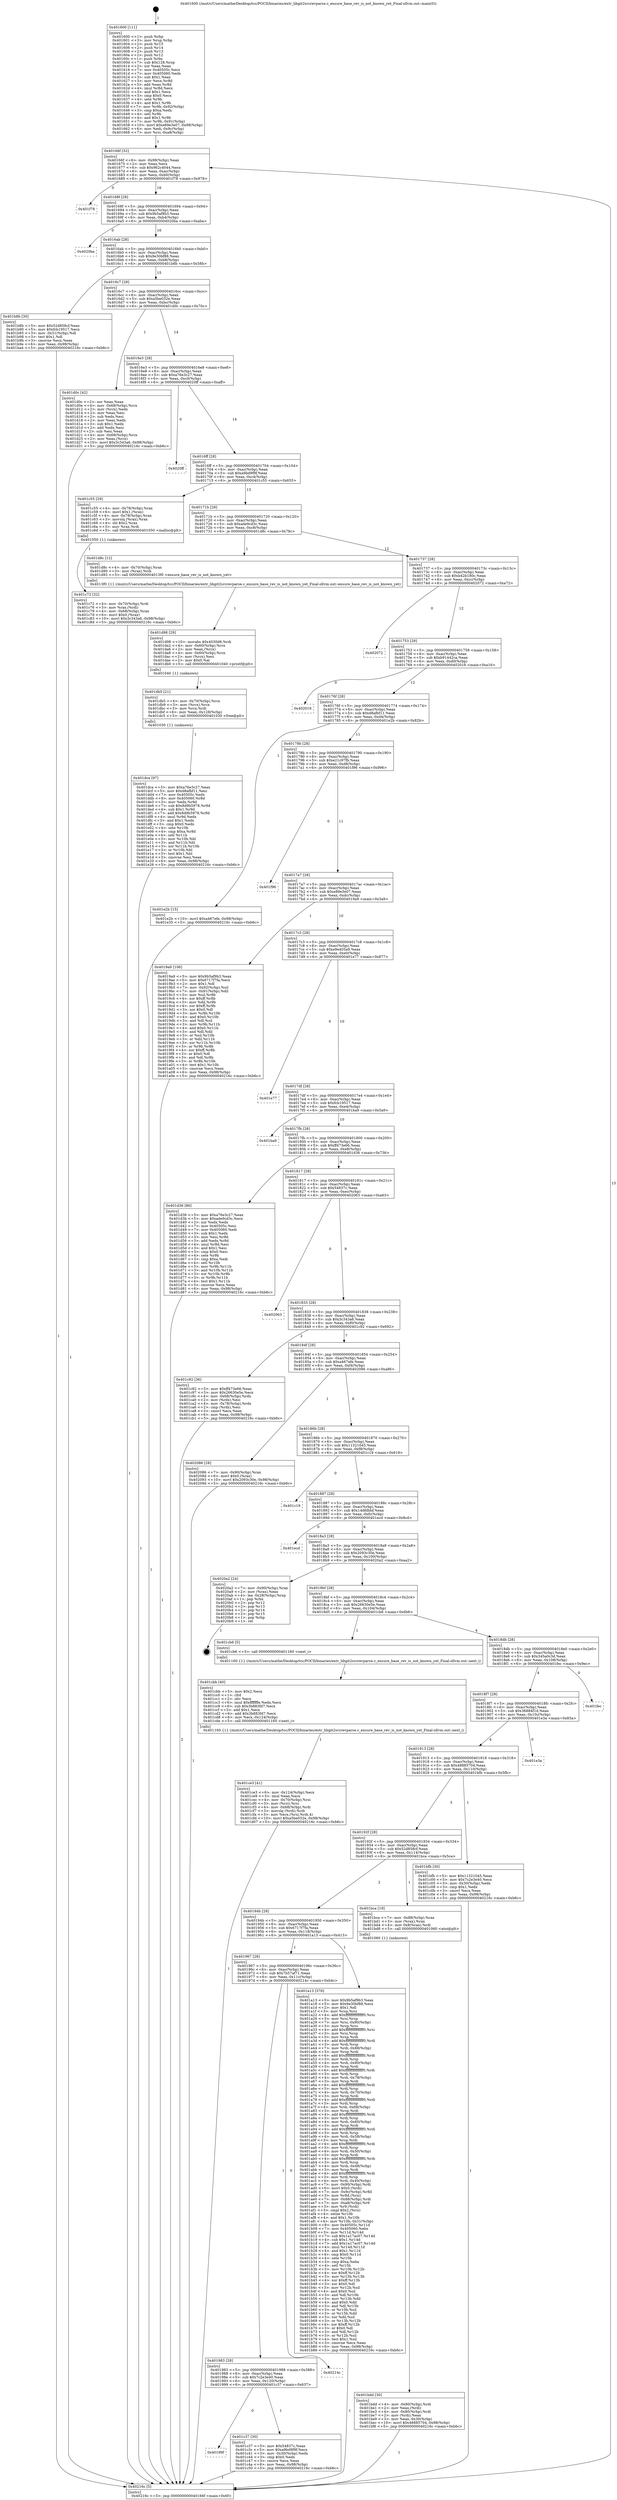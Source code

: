 digraph "0x401600" {
  label = "0x401600 (/mnt/c/Users/mathe/Desktop/tcc/POCII/binaries/extr_libgit2srcrevparse.c_ensure_base_rev_is_not_known_yet_Final-ollvm.out::main(0))"
  labelloc = "t"
  node[shape=record]

  Entry [label="",width=0.3,height=0.3,shape=circle,fillcolor=black,style=filled]
  "0x40166f" [label="{
     0x40166f [32]\l
     | [instrs]\l
     &nbsp;&nbsp;0x40166f \<+6\>: mov -0x98(%rbp),%eax\l
     &nbsp;&nbsp;0x401675 \<+2\>: mov %eax,%ecx\l
     &nbsp;&nbsp;0x401677 \<+6\>: sub $0x962c4044,%ecx\l
     &nbsp;&nbsp;0x40167d \<+6\>: mov %eax,-0xac(%rbp)\l
     &nbsp;&nbsp;0x401683 \<+6\>: mov %ecx,-0xb0(%rbp)\l
     &nbsp;&nbsp;0x401689 \<+6\>: je 0000000000401f78 \<main+0x978\>\l
  }"]
  "0x401f78" [label="{
     0x401f78\l
  }", style=dashed]
  "0x40168f" [label="{
     0x40168f [28]\l
     | [instrs]\l
     &nbsp;&nbsp;0x40168f \<+5\>: jmp 0000000000401694 \<main+0x94\>\l
     &nbsp;&nbsp;0x401694 \<+6\>: mov -0xac(%rbp),%eax\l
     &nbsp;&nbsp;0x40169a \<+5\>: sub $0x9b5af9b3,%eax\l
     &nbsp;&nbsp;0x40169f \<+6\>: mov %eax,-0xb4(%rbp)\l
     &nbsp;&nbsp;0x4016a5 \<+6\>: je 00000000004020ba \<main+0xaba\>\l
  }"]
  Exit [label="",width=0.3,height=0.3,shape=circle,fillcolor=black,style=filled,peripheries=2]
  "0x4020ba" [label="{
     0x4020ba\l
  }", style=dashed]
  "0x4016ab" [label="{
     0x4016ab [28]\l
     | [instrs]\l
     &nbsp;&nbsp;0x4016ab \<+5\>: jmp 00000000004016b0 \<main+0xb0\>\l
     &nbsp;&nbsp;0x4016b0 \<+6\>: mov -0xac(%rbp),%eax\l
     &nbsp;&nbsp;0x4016b6 \<+5\>: sub $0x9e30bf88,%eax\l
     &nbsp;&nbsp;0x4016bb \<+6\>: mov %eax,-0xb8(%rbp)\l
     &nbsp;&nbsp;0x4016c1 \<+6\>: je 0000000000401b8b \<main+0x58b\>\l
  }"]
  "0x401dca" [label="{
     0x401dca [97]\l
     | [instrs]\l
     &nbsp;&nbsp;0x401dca \<+5\>: mov $0xa76e3c27,%eax\l
     &nbsp;&nbsp;0x401dcf \<+5\>: mov $0xd8afbf11,%esi\l
     &nbsp;&nbsp;0x401dd4 \<+7\>: mov 0x40505c,%edx\l
     &nbsp;&nbsp;0x401ddb \<+8\>: mov 0x405060,%r8d\l
     &nbsp;&nbsp;0x401de3 \<+3\>: mov %edx,%r9d\l
     &nbsp;&nbsp;0x401de6 \<+7\>: sub $0x8d9b5978,%r9d\l
     &nbsp;&nbsp;0x401ded \<+4\>: sub $0x1,%r9d\l
     &nbsp;&nbsp;0x401df1 \<+7\>: add $0x8d9b5978,%r9d\l
     &nbsp;&nbsp;0x401df8 \<+4\>: imul %r9d,%edx\l
     &nbsp;&nbsp;0x401dfc \<+3\>: and $0x1,%edx\l
     &nbsp;&nbsp;0x401dff \<+3\>: cmp $0x0,%edx\l
     &nbsp;&nbsp;0x401e02 \<+4\>: sete %r10b\l
     &nbsp;&nbsp;0x401e06 \<+4\>: cmp $0xa,%r8d\l
     &nbsp;&nbsp;0x401e0a \<+4\>: setl %r11b\l
     &nbsp;&nbsp;0x401e0e \<+3\>: mov %r10b,%bl\l
     &nbsp;&nbsp;0x401e11 \<+3\>: and %r11b,%bl\l
     &nbsp;&nbsp;0x401e14 \<+3\>: xor %r11b,%r10b\l
     &nbsp;&nbsp;0x401e17 \<+3\>: or %r10b,%bl\l
     &nbsp;&nbsp;0x401e1a \<+3\>: test $0x1,%bl\l
     &nbsp;&nbsp;0x401e1d \<+3\>: cmovne %esi,%eax\l
     &nbsp;&nbsp;0x401e20 \<+6\>: mov %eax,-0x98(%rbp)\l
     &nbsp;&nbsp;0x401e26 \<+5\>: jmp 000000000040216c \<main+0xb6c\>\l
  }"]
  "0x401b8b" [label="{
     0x401b8b [30]\l
     | [instrs]\l
     &nbsp;&nbsp;0x401b8b \<+5\>: mov $0x52d858cf,%eax\l
     &nbsp;&nbsp;0x401b90 \<+5\>: mov $0xfcb19517,%ecx\l
     &nbsp;&nbsp;0x401b95 \<+3\>: mov -0x31(%rbp),%dl\l
     &nbsp;&nbsp;0x401b98 \<+3\>: test $0x1,%dl\l
     &nbsp;&nbsp;0x401b9b \<+3\>: cmovne %ecx,%eax\l
     &nbsp;&nbsp;0x401b9e \<+6\>: mov %eax,-0x98(%rbp)\l
     &nbsp;&nbsp;0x401ba4 \<+5\>: jmp 000000000040216c \<main+0xb6c\>\l
  }"]
  "0x4016c7" [label="{
     0x4016c7 [28]\l
     | [instrs]\l
     &nbsp;&nbsp;0x4016c7 \<+5\>: jmp 00000000004016cc \<main+0xcc\>\l
     &nbsp;&nbsp;0x4016cc \<+6\>: mov -0xac(%rbp),%eax\l
     &nbsp;&nbsp;0x4016d2 \<+5\>: sub $0xa5be032e,%eax\l
     &nbsp;&nbsp;0x4016d7 \<+6\>: mov %eax,-0xbc(%rbp)\l
     &nbsp;&nbsp;0x4016dd \<+6\>: je 0000000000401d0c \<main+0x70c\>\l
  }"]
  "0x401db5" [label="{
     0x401db5 [21]\l
     | [instrs]\l
     &nbsp;&nbsp;0x401db5 \<+4\>: mov -0x70(%rbp),%rcx\l
     &nbsp;&nbsp;0x401db9 \<+3\>: mov (%rcx),%rcx\l
     &nbsp;&nbsp;0x401dbc \<+3\>: mov %rcx,%rdi\l
     &nbsp;&nbsp;0x401dbf \<+6\>: mov %eax,-0x128(%rbp)\l
     &nbsp;&nbsp;0x401dc5 \<+5\>: call 0000000000401030 \<free@plt\>\l
     | [calls]\l
     &nbsp;&nbsp;0x401030 \{1\} (unknown)\l
  }"]
  "0x401d0c" [label="{
     0x401d0c [42]\l
     | [instrs]\l
     &nbsp;&nbsp;0x401d0c \<+2\>: xor %eax,%eax\l
     &nbsp;&nbsp;0x401d0e \<+4\>: mov -0x68(%rbp),%rcx\l
     &nbsp;&nbsp;0x401d12 \<+2\>: mov (%rcx),%edx\l
     &nbsp;&nbsp;0x401d14 \<+2\>: mov %eax,%esi\l
     &nbsp;&nbsp;0x401d16 \<+2\>: sub %edx,%esi\l
     &nbsp;&nbsp;0x401d18 \<+2\>: mov %eax,%edx\l
     &nbsp;&nbsp;0x401d1a \<+3\>: sub $0x1,%edx\l
     &nbsp;&nbsp;0x401d1d \<+2\>: add %edx,%esi\l
     &nbsp;&nbsp;0x401d1f \<+2\>: sub %esi,%eax\l
     &nbsp;&nbsp;0x401d21 \<+4\>: mov -0x68(%rbp),%rcx\l
     &nbsp;&nbsp;0x401d25 \<+2\>: mov %eax,(%rcx)\l
     &nbsp;&nbsp;0x401d27 \<+10\>: movl $0x3c343a6,-0x98(%rbp)\l
     &nbsp;&nbsp;0x401d31 \<+5\>: jmp 000000000040216c \<main+0xb6c\>\l
  }"]
  "0x4016e3" [label="{
     0x4016e3 [28]\l
     | [instrs]\l
     &nbsp;&nbsp;0x4016e3 \<+5\>: jmp 00000000004016e8 \<main+0xe8\>\l
     &nbsp;&nbsp;0x4016e8 \<+6\>: mov -0xac(%rbp),%eax\l
     &nbsp;&nbsp;0x4016ee \<+5\>: sub $0xa76e3c27,%eax\l
     &nbsp;&nbsp;0x4016f3 \<+6\>: mov %eax,-0xc0(%rbp)\l
     &nbsp;&nbsp;0x4016f9 \<+6\>: je 00000000004020ff \<main+0xaff\>\l
  }"]
  "0x401d98" [label="{
     0x401d98 [29]\l
     | [instrs]\l
     &nbsp;&nbsp;0x401d98 \<+10\>: movabs $0x4030d6,%rdi\l
     &nbsp;&nbsp;0x401da2 \<+4\>: mov -0x60(%rbp),%rcx\l
     &nbsp;&nbsp;0x401da6 \<+2\>: mov %eax,(%rcx)\l
     &nbsp;&nbsp;0x401da8 \<+4\>: mov -0x60(%rbp),%rcx\l
     &nbsp;&nbsp;0x401dac \<+2\>: mov (%rcx),%esi\l
     &nbsp;&nbsp;0x401dae \<+2\>: mov $0x0,%al\l
     &nbsp;&nbsp;0x401db0 \<+5\>: call 0000000000401040 \<printf@plt\>\l
     | [calls]\l
     &nbsp;&nbsp;0x401040 \{1\} (unknown)\l
  }"]
  "0x4020ff" [label="{
     0x4020ff\l
  }", style=dashed]
  "0x4016ff" [label="{
     0x4016ff [28]\l
     | [instrs]\l
     &nbsp;&nbsp;0x4016ff \<+5\>: jmp 0000000000401704 \<main+0x104\>\l
     &nbsp;&nbsp;0x401704 \<+6\>: mov -0xac(%rbp),%eax\l
     &nbsp;&nbsp;0x40170a \<+5\>: sub $0xa9bd9f9f,%eax\l
     &nbsp;&nbsp;0x40170f \<+6\>: mov %eax,-0xc4(%rbp)\l
     &nbsp;&nbsp;0x401715 \<+6\>: je 0000000000401c55 \<main+0x655\>\l
  }"]
  "0x401ce3" [label="{
     0x401ce3 [41]\l
     | [instrs]\l
     &nbsp;&nbsp;0x401ce3 \<+6\>: mov -0x124(%rbp),%ecx\l
     &nbsp;&nbsp;0x401ce9 \<+3\>: imul %eax,%ecx\l
     &nbsp;&nbsp;0x401cec \<+4\>: mov -0x70(%rbp),%rsi\l
     &nbsp;&nbsp;0x401cf0 \<+3\>: mov (%rsi),%rsi\l
     &nbsp;&nbsp;0x401cf3 \<+4\>: mov -0x68(%rbp),%rdi\l
     &nbsp;&nbsp;0x401cf7 \<+3\>: movslq (%rdi),%rdi\l
     &nbsp;&nbsp;0x401cfa \<+3\>: mov %ecx,(%rsi,%rdi,4)\l
     &nbsp;&nbsp;0x401cfd \<+10\>: movl $0xa5be032e,-0x98(%rbp)\l
     &nbsp;&nbsp;0x401d07 \<+5\>: jmp 000000000040216c \<main+0xb6c\>\l
  }"]
  "0x401c55" [label="{
     0x401c55 [29]\l
     | [instrs]\l
     &nbsp;&nbsp;0x401c55 \<+4\>: mov -0x78(%rbp),%rax\l
     &nbsp;&nbsp;0x401c59 \<+6\>: movl $0x1,(%rax)\l
     &nbsp;&nbsp;0x401c5f \<+4\>: mov -0x78(%rbp),%rax\l
     &nbsp;&nbsp;0x401c63 \<+3\>: movslq (%rax),%rax\l
     &nbsp;&nbsp;0x401c66 \<+4\>: shl $0x2,%rax\l
     &nbsp;&nbsp;0x401c6a \<+3\>: mov %rax,%rdi\l
     &nbsp;&nbsp;0x401c6d \<+5\>: call 0000000000401050 \<malloc@plt\>\l
     | [calls]\l
     &nbsp;&nbsp;0x401050 \{1\} (unknown)\l
  }"]
  "0x40171b" [label="{
     0x40171b [28]\l
     | [instrs]\l
     &nbsp;&nbsp;0x40171b \<+5\>: jmp 0000000000401720 \<main+0x120\>\l
     &nbsp;&nbsp;0x401720 \<+6\>: mov -0xac(%rbp),%eax\l
     &nbsp;&nbsp;0x401726 \<+5\>: sub $0xade9cd3c,%eax\l
     &nbsp;&nbsp;0x40172b \<+6\>: mov %eax,-0xc8(%rbp)\l
     &nbsp;&nbsp;0x401731 \<+6\>: je 0000000000401d8c \<main+0x78c\>\l
  }"]
  "0x401cbb" [label="{
     0x401cbb [40]\l
     | [instrs]\l
     &nbsp;&nbsp;0x401cbb \<+5\>: mov $0x2,%ecx\l
     &nbsp;&nbsp;0x401cc0 \<+1\>: cltd\l
     &nbsp;&nbsp;0x401cc1 \<+2\>: idiv %ecx\l
     &nbsp;&nbsp;0x401cc3 \<+6\>: imul $0xfffffffe,%edx,%ecx\l
     &nbsp;&nbsp;0x401cc9 \<+6\>: sub $0x3b883fd7,%ecx\l
     &nbsp;&nbsp;0x401ccf \<+3\>: add $0x1,%ecx\l
     &nbsp;&nbsp;0x401cd2 \<+6\>: add $0x3b883fd7,%ecx\l
     &nbsp;&nbsp;0x401cd8 \<+6\>: mov %ecx,-0x124(%rbp)\l
     &nbsp;&nbsp;0x401cde \<+5\>: call 0000000000401160 \<next_i\>\l
     | [calls]\l
     &nbsp;&nbsp;0x401160 \{1\} (/mnt/c/Users/mathe/Desktop/tcc/POCII/binaries/extr_libgit2srcrevparse.c_ensure_base_rev_is_not_known_yet_Final-ollvm.out::next_i)\l
  }"]
  "0x401d8c" [label="{
     0x401d8c [12]\l
     | [instrs]\l
     &nbsp;&nbsp;0x401d8c \<+4\>: mov -0x70(%rbp),%rax\l
     &nbsp;&nbsp;0x401d90 \<+3\>: mov (%rax),%rdi\l
     &nbsp;&nbsp;0x401d93 \<+5\>: call 00000000004013f0 \<ensure_base_rev_is_not_known_yet\>\l
     | [calls]\l
     &nbsp;&nbsp;0x4013f0 \{1\} (/mnt/c/Users/mathe/Desktop/tcc/POCII/binaries/extr_libgit2srcrevparse.c_ensure_base_rev_is_not_known_yet_Final-ollvm.out::ensure_base_rev_is_not_known_yet)\l
  }"]
  "0x401737" [label="{
     0x401737 [28]\l
     | [instrs]\l
     &nbsp;&nbsp;0x401737 \<+5\>: jmp 000000000040173c \<main+0x13c\>\l
     &nbsp;&nbsp;0x40173c \<+6\>: mov -0xac(%rbp),%eax\l
     &nbsp;&nbsp;0x401742 \<+5\>: sub $0xb42b180c,%eax\l
     &nbsp;&nbsp;0x401747 \<+6\>: mov %eax,-0xcc(%rbp)\l
     &nbsp;&nbsp;0x40174d \<+6\>: je 0000000000402072 \<main+0xa72\>\l
  }"]
  "0x401c72" [label="{
     0x401c72 [32]\l
     | [instrs]\l
     &nbsp;&nbsp;0x401c72 \<+4\>: mov -0x70(%rbp),%rdi\l
     &nbsp;&nbsp;0x401c76 \<+3\>: mov %rax,(%rdi)\l
     &nbsp;&nbsp;0x401c79 \<+4\>: mov -0x68(%rbp),%rax\l
     &nbsp;&nbsp;0x401c7d \<+6\>: movl $0x0,(%rax)\l
     &nbsp;&nbsp;0x401c83 \<+10\>: movl $0x3c343a6,-0x98(%rbp)\l
     &nbsp;&nbsp;0x401c8d \<+5\>: jmp 000000000040216c \<main+0xb6c\>\l
  }"]
  "0x402072" [label="{
     0x402072\l
  }", style=dashed]
  "0x401753" [label="{
     0x401753 [28]\l
     | [instrs]\l
     &nbsp;&nbsp;0x401753 \<+5\>: jmp 0000000000401758 \<main+0x158\>\l
     &nbsp;&nbsp;0x401758 \<+6\>: mov -0xac(%rbp),%eax\l
     &nbsp;&nbsp;0x40175e \<+5\>: sub $0xb91442ca,%eax\l
     &nbsp;&nbsp;0x401763 \<+6\>: mov %eax,-0xd0(%rbp)\l
     &nbsp;&nbsp;0x401769 \<+6\>: je 0000000000402016 \<main+0xa16\>\l
  }"]
  "0x40199f" [label="{
     0x40199f\l
  }", style=dashed]
  "0x402016" [label="{
     0x402016\l
  }", style=dashed]
  "0x40176f" [label="{
     0x40176f [28]\l
     | [instrs]\l
     &nbsp;&nbsp;0x40176f \<+5\>: jmp 0000000000401774 \<main+0x174\>\l
     &nbsp;&nbsp;0x401774 \<+6\>: mov -0xac(%rbp),%eax\l
     &nbsp;&nbsp;0x40177a \<+5\>: sub $0xd8afbf11,%eax\l
     &nbsp;&nbsp;0x40177f \<+6\>: mov %eax,-0xd4(%rbp)\l
     &nbsp;&nbsp;0x401785 \<+6\>: je 0000000000401e2b \<main+0x82b\>\l
  }"]
  "0x401c37" [label="{
     0x401c37 [30]\l
     | [instrs]\l
     &nbsp;&nbsp;0x401c37 \<+5\>: mov $0x54837c,%eax\l
     &nbsp;&nbsp;0x401c3c \<+5\>: mov $0xa9bd9f9f,%ecx\l
     &nbsp;&nbsp;0x401c41 \<+3\>: mov -0x30(%rbp),%edx\l
     &nbsp;&nbsp;0x401c44 \<+3\>: cmp $0x0,%edx\l
     &nbsp;&nbsp;0x401c47 \<+3\>: cmove %ecx,%eax\l
     &nbsp;&nbsp;0x401c4a \<+6\>: mov %eax,-0x98(%rbp)\l
     &nbsp;&nbsp;0x401c50 \<+5\>: jmp 000000000040216c \<main+0xb6c\>\l
  }"]
  "0x401e2b" [label="{
     0x401e2b [15]\l
     | [instrs]\l
     &nbsp;&nbsp;0x401e2b \<+10\>: movl $0xa467efe,-0x98(%rbp)\l
     &nbsp;&nbsp;0x401e35 \<+5\>: jmp 000000000040216c \<main+0xb6c\>\l
  }"]
  "0x40178b" [label="{
     0x40178b [28]\l
     | [instrs]\l
     &nbsp;&nbsp;0x40178b \<+5\>: jmp 0000000000401790 \<main+0x190\>\l
     &nbsp;&nbsp;0x401790 \<+6\>: mov -0xac(%rbp),%eax\l
     &nbsp;&nbsp;0x401796 \<+5\>: sub $0xe21c97fb,%eax\l
     &nbsp;&nbsp;0x40179b \<+6\>: mov %eax,-0xd8(%rbp)\l
     &nbsp;&nbsp;0x4017a1 \<+6\>: je 0000000000401f96 \<main+0x996\>\l
  }"]
  "0x401983" [label="{
     0x401983 [28]\l
     | [instrs]\l
     &nbsp;&nbsp;0x401983 \<+5\>: jmp 0000000000401988 \<main+0x388\>\l
     &nbsp;&nbsp;0x401988 \<+6\>: mov -0xac(%rbp),%eax\l
     &nbsp;&nbsp;0x40198e \<+5\>: sub $0x7c2e3e40,%eax\l
     &nbsp;&nbsp;0x401993 \<+6\>: mov %eax,-0x120(%rbp)\l
     &nbsp;&nbsp;0x401999 \<+6\>: je 0000000000401c37 \<main+0x637\>\l
  }"]
  "0x401f96" [label="{
     0x401f96\l
  }", style=dashed]
  "0x4017a7" [label="{
     0x4017a7 [28]\l
     | [instrs]\l
     &nbsp;&nbsp;0x4017a7 \<+5\>: jmp 00000000004017ac \<main+0x1ac\>\l
     &nbsp;&nbsp;0x4017ac \<+6\>: mov -0xac(%rbp),%eax\l
     &nbsp;&nbsp;0x4017b2 \<+5\>: sub $0xe89e3e07,%eax\l
     &nbsp;&nbsp;0x4017b7 \<+6\>: mov %eax,-0xdc(%rbp)\l
     &nbsp;&nbsp;0x4017bd \<+6\>: je 00000000004019a9 \<main+0x3a9\>\l
  }"]
  "0x40214c" [label="{
     0x40214c\l
  }", style=dashed]
  "0x4019a9" [label="{
     0x4019a9 [106]\l
     | [instrs]\l
     &nbsp;&nbsp;0x4019a9 \<+5\>: mov $0x9b5af9b3,%eax\l
     &nbsp;&nbsp;0x4019ae \<+5\>: mov $0x6717f7fa,%ecx\l
     &nbsp;&nbsp;0x4019b3 \<+2\>: mov $0x1,%dl\l
     &nbsp;&nbsp;0x4019b5 \<+7\>: mov -0x92(%rbp),%sil\l
     &nbsp;&nbsp;0x4019bc \<+7\>: mov -0x91(%rbp),%dil\l
     &nbsp;&nbsp;0x4019c3 \<+3\>: mov %sil,%r8b\l
     &nbsp;&nbsp;0x4019c6 \<+4\>: xor $0xff,%r8b\l
     &nbsp;&nbsp;0x4019ca \<+3\>: mov %dil,%r9b\l
     &nbsp;&nbsp;0x4019cd \<+4\>: xor $0xff,%r9b\l
     &nbsp;&nbsp;0x4019d1 \<+3\>: xor $0x0,%dl\l
     &nbsp;&nbsp;0x4019d4 \<+3\>: mov %r8b,%r10b\l
     &nbsp;&nbsp;0x4019d7 \<+4\>: and $0x0,%r10b\l
     &nbsp;&nbsp;0x4019db \<+3\>: and %dl,%sil\l
     &nbsp;&nbsp;0x4019de \<+3\>: mov %r9b,%r11b\l
     &nbsp;&nbsp;0x4019e1 \<+4\>: and $0x0,%r11b\l
     &nbsp;&nbsp;0x4019e5 \<+3\>: and %dl,%dil\l
     &nbsp;&nbsp;0x4019e8 \<+3\>: or %sil,%r10b\l
     &nbsp;&nbsp;0x4019eb \<+3\>: or %dil,%r11b\l
     &nbsp;&nbsp;0x4019ee \<+3\>: xor %r11b,%r10b\l
     &nbsp;&nbsp;0x4019f1 \<+3\>: or %r9b,%r8b\l
     &nbsp;&nbsp;0x4019f4 \<+4\>: xor $0xff,%r8b\l
     &nbsp;&nbsp;0x4019f8 \<+3\>: or $0x0,%dl\l
     &nbsp;&nbsp;0x4019fb \<+3\>: and %dl,%r8b\l
     &nbsp;&nbsp;0x4019fe \<+3\>: or %r8b,%r10b\l
     &nbsp;&nbsp;0x401a01 \<+4\>: test $0x1,%r10b\l
     &nbsp;&nbsp;0x401a05 \<+3\>: cmovne %ecx,%eax\l
     &nbsp;&nbsp;0x401a08 \<+6\>: mov %eax,-0x98(%rbp)\l
     &nbsp;&nbsp;0x401a0e \<+5\>: jmp 000000000040216c \<main+0xb6c\>\l
  }"]
  "0x4017c3" [label="{
     0x4017c3 [28]\l
     | [instrs]\l
     &nbsp;&nbsp;0x4017c3 \<+5\>: jmp 00000000004017c8 \<main+0x1c8\>\l
     &nbsp;&nbsp;0x4017c8 \<+6\>: mov -0xac(%rbp),%eax\l
     &nbsp;&nbsp;0x4017ce \<+5\>: sub $0xe9e405a9,%eax\l
     &nbsp;&nbsp;0x4017d3 \<+6\>: mov %eax,-0xe0(%rbp)\l
     &nbsp;&nbsp;0x4017d9 \<+6\>: je 0000000000401e77 \<main+0x877\>\l
  }"]
  "0x40216c" [label="{
     0x40216c [5]\l
     | [instrs]\l
     &nbsp;&nbsp;0x40216c \<+5\>: jmp 000000000040166f \<main+0x6f\>\l
  }"]
  "0x401600" [label="{
     0x401600 [111]\l
     | [instrs]\l
     &nbsp;&nbsp;0x401600 \<+1\>: push %rbp\l
     &nbsp;&nbsp;0x401601 \<+3\>: mov %rsp,%rbp\l
     &nbsp;&nbsp;0x401604 \<+2\>: push %r15\l
     &nbsp;&nbsp;0x401606 \<+2\>: push %r14\l
     &nbsp;&nbsp;0x401608 \<+2\>: push %r13\l
     &nbsp;&nbsp;0x40160a \<+2\>: push %r12\l
     &nbsp;&nbsp;0x40160c \<+1\>: push %rbx\l
     &nbsp;&nbsp;0x40160d \<+7\>: sub $0x128,%rsp\l
     &nbsp;&nbsp;0x401614 \<+2\>: xor %eax,%eax\l
     &nbsp;&nbsp;0x401616 \<+7\>: mov 0x40505c,%ecx\l
     &nbsp;&nbsp;0x40161d \<+7\>: mov 0x405060,%edx\l
     &nbsp;&nbsp;0x401624 \<+3\>: sub $0x1,%eax\l
     &nbsp;&nbsp;0x401627 \<+3\>: mov %ecx,%r8d\l
     &nbsp;&nbsp;0x40162a \<+3\>: add %eax,%r8d\l
     &nbsp;&nbsp;0x40162d \<+4\>: imul %r8d,%ecx\l
     &nbsp;&nbsp;0x401631 \<+3\>: and $0x1,%ecx\l
     &nbsp;&nbsp;0x401634 \<+3\>: cmp $0x0,%ecx\l
     &nbsp;&nbsp;0x401637 \<+4\>: sete %r9b\l
     &nbsp;&nbsp;0x40163b \<+4\>: and $0x1,%r9b\l
     &nbsp;&nbsp;0x40163f \<+7\>: mov %r9b,-0x92(%rbp)\l
     &nbsp;&nbsp;0x401646 \<+3\>: cmp $0xa,%edx\l
     &nbsp;&nbsp;0x401649 \<+4\>: setl %r9b\l
     &nbsp;&nbsp;0x40164d \<+4\>: and $0x1,%r9b\l
     &nbsp;&nbsp;0x401651 \<+7\>: mov %r9b,-0x91(%rbp)\l
     &nbsp;&nbsp;0x401658 \<+10\>: movl $0xe89e3e07,-0x98(%rbp)\l
     &nbsp;&nbsp;0x401662 \<+6\>: mov %edi,-0x9c(%rbp)\l
     &nbsp;&nbsp;0x401668 \<+7\>: mov %rsi,-0xa8(%rbp)\l
  }"]
  "0x401bdd" [label="{
     0x401bdd [30]\l
     | [instrs]\l
     &nbsp;&nbsp;0x401bdd \<+4\>: mov -0x80(%rbp),%rdi\l
     &nbsp;&nbsp;0x401be1 \<+2\>: mov %eax,(%rdi)\l
     &nbsp;&nbsp;0x401be3 \<+4\>: mov -0x80(%rbp),%rdi\l
     &nbsp;&nbsp;0x401be7 \<+2\>: mov (%rdi),%eax\l
     &nbsp;&nbsp;0x401be9 \<+3\>: mov %eax,-0x30(%rbp)\l
     &nbsp;&nbsp;0x401bec \<+10\>: movl $0x48885704,-0x98(%rbp)\l
     &nbsp;&nbsp;0x401bf6 \<+5\>: jmp 000000000040216c \<main+0xb6c\>\l
  }"]
  "0x401e77" [label="{
     0x401e77\l
  }", style=dashed]
  "0x4017df" [label="{
     0x4017df [28]\l
     | [instrs]\l
     &nbsp;&nbsp;0x4017df \<+5\>: jmp 00000000004017e4 \<main+0x1e4\>\l
     &nbsp;&nbsp;0x4017e4 \<+6\>: mov -0xac(%rbp),%eax\l
     &nbsp;&nbsp;0x4017ea \<+5\>: sub $0xfcb19517,%eax\l
     &nbsp;&nbsp;0x4017ef \<+6\>: mov %eax,-0xe4(%rbp)\l
     &nbsp;&nbsp;0x4017f5 \<+6\>: je 0000000000401ba9 \<main+0x5a9\>\l
  }"]
  "0x401967" [label="{
     0x401967 [28]\l
     | [instrs]\l
     &nbsp;&nbsp;0x401967 \<+5\>: jmp 000000000040196c \<main+0x36c\>\l
     &nbsp;&nbsp;0x40196c \<+6\>: mov -0xac(%rbp),%eax\l
     &nbsp;&nbsp;0x401972 \<+5\>: sub $0x7b57af71,%eax\l
     &nbsp;&nbsp;0x401977 \<+6\>: mov %eax,-0x11c(%rbp)\l
     &nbsp;&nbsp;0x40197d \<+6\>: je 000000000040214c \<main+0xb4c\>\l
  }"]
  "0x401ba9" [label="{
     0x401ba9\l
  }", style=dashed]
  "0x4017fb" [label="{
     0x4017fb [28]\l
     | [instrs]\l
     &nbsp;&nbsp;0x4017fb \<+5\>: jmp 0000000000401800 \<main+0x200\>\l
     &nbsp;&nbsp;0x401800 \<+6\>: mov -0xac(%rbp),%eax\l
     &nbsp;&nbsp;0x401806 \<+5\>: sub $0xff473e66,%eax\l
     &nbsp;&nbsp;0x40180b \<+6\>: mov %eax,-0xe8(%rbp)\l
     &nbsp;&nbsp;0x401811 \<+6\>: je 0000000000401d36 \<main+0x736\>\l
  }"]
  "0x401a13" [label="{
     0x401a13 [376]\l
     | [instrs]\l
     &nbsp;&nbsp;0x401a13 \<+5\>: mov $0x9b5af9b3,%eax\l
     &nbsp;&nbsp;0x401a18 \<+5\>: mov $0x9e30bf88,%ecx\l
     &nbsp;&nbsp;0x401a1d \<+2\>: mov $0x1,%dl\l
     &nbsp;&nbsp;0x401a1f \<+3\>: mov %rsp,%rsi\l
     &nbsp;&nbsp;0x401a22 \<+4\>: add $0xfffffffffffffff0,%rsi\l
     &nbsp;&nbsp;0x401a26 \<+3\>: mov %rsi,%rsp\l
     &nbsp;&nbsp;0x401a29 \<+7\>: mov %rsi,-0x90(%rbp)\l
     &nbsp;&nbsp;0x401a30 \<+3\>: mov %rsp,%rsi\l
     &nbsp;&nbsp;0x401a33 \<+4\>: add $0xfffffffffffffff0,%rsi\l
     &nbsp;&nbsp;0x401a37 \<+3\>: mov %rsi,%rsp\l
     &nbsp;&nbsp;0x401a3a \<+3\>: mov %rsp,%rdi\l
     &nbsp;&nbsp;0x401a3d \<+4\>: add $0xfffffffffffffff0,%rdi\l
     &nbsp;&nbsp;0x401a41 \<+3\>: mov %rdi,%rsp\l
     &nbsp;&nbsp;0x401a44 \<+7\>: mov %rdi,-0x88(%rbp)\l
     &nbsp;&nbsp;0x401a4b \<+3\>: mov %rsp,%rdi\l
     &nbsp;&nbsp;0x401a4e \<+4\>: add $0xfffffffffffffff0,%rdi\l
     &nbsp;&nbsp;0x401a52 \<+3\>: mov %rdi,%rsp\l
     &nbsp;&nbsp;0x401a55 \<+4\>: mov %rdi,-0x80(%rbp)\l
     &nbsp;&nbsp;0x401a59 \<+3\>: mov %rsp,%rdi\l
     &nbsp;&nbsp;0x401a5c \<+4\>: add $0xfffffffffffffff0,%rdi\l
     &nbsp;&nbsp;0x401a60 \<+3\>: mov %rdi,%rsp\l
     &nbsp;&nbsp;0x401a63 \<+4\>: mov %rdi,-0x78(%rbp)\l
     &nbsp;&nbsp;0x401a67 \<+3\>: mov %rsp,%rdi\l
     &nbsp;&nbsp;0x401a6a \<+4\>: add $0xfffffffffffffff0,%rdi\l
     &nbsp;&nbsp;0x401a6e \<+3\>: mov %rdi,%rsp\l
     &nbsp;&nbsp;0x401a71 \<+4\>: mov %rdi,-0x70(%rbp)\l
     &nbsp;&nbsp;0x401a75 \<+3\>: mov %rsp,%rdi\l
     &nbsp;&nbsp;0x401a78 \<+4\>: add $0xfffffffffffffff0,%rdi\l
     &nbsp;&nbsp;0x401a7c \<+3\>: mov %rdi,%rsp\l
     &nbsp;&nbsp;0x401a7f \<+4\>: mov %rdi,-0x68(%rbp)\l
     &nbsp;&nbsp;0x401a83 \<+3\>: mov %rsp,%rdi\l
     &nbsp;&nbsp;0x401a86 \<+4\>: add $0xfffffffffffffff0,%rdi\l
     &nbsp;&nbsp;0x401a8a \<+3\>: mov %rdi,%rsp\l
     &nbsp;&nbsp;0x401a8d \<+4\>: mov %rdi,-0x60(%rbp)\l
     &nbsp;&nbsp;0x401a91 \<+3\>: mov %rsp,%rdi\l
     &nbsp;&nbsp;0x401a94 \<+4\>: add $0xfffffffffffffff0,%rdi\l
     &nbsp;&nbsp;0x401a98 \<+3\>: mov %rdi,%rsp\l
     &nbsp;&nbsp;0x401a9b \<+4\>: mov %rdi,-0x58(%rbp)\l
     &nbsp;&nbsp;0x401a9f \<+3\>: mov %rsp,%rdi\l
     &nbsp;&nbsp;0x401aa2 \<+4\>: add $0xfffffffffffffff0,%rdi\l
     &nbsp;&nbsp;0x401aa6 \<+3\>: mov %rdi,%rsp\l
     &nbsp;&nbsp;0x401aa9 \<+4\>: mov %rdi,-0x50(%rbp)\l
     &nbsp;&nbsp;0x401aad \<+3\>: mov %rsp,%rdi\l
     &nbsp;&nbsp;0x401ab0 \<+4\>: add $0xfffffffffffffff0,%rdi\l
     &nbsp;&nbsp;0x401ab4 \<+3\>: mov %rdi,%rsp\l
     &nbsp;&nbsp;0x401ab7 \<+4\>: mov %rdi,-0x48(%rbp)\l
     &nbsp;&nbsp;0x401abb \<+3\>: mov %rsp,%rdi\l
     &nbsp;&nbsp;0x401abe \<+4\>: add $0xfffffffffffffff0,%rdi\l
     &nbsp;&nbsp;0x401ac2 \<+3\>: mov %rdi,%rsp\l
     &nbsp;&nbsp;0x401ac5 \<+4\>: mov %rdi,-0x40(%rbp)\l
     &nbsp;&nbsp;0x401ac9 \<+7\>: mov -0x90(%rbp),%rdi\l
     &nbsp;&nbsp;0x401ad0 \<+6\>: movl $0x0,(%rdi)\l
     &nbsp;&nbsp;0x401ad6 \<+7\>: mov -0x9c(%rbp),%r8d\l
     &nbsp;&nbsp;0x401add \<+3\>: mov %r8d,(%rsi)\l
     &nbsp;&nbsp;0x401ae0 \<+7\>: mov -0x88(%rbp),%rdi\l
     &nbsp;&nbsp;0x401ae7 \<+7\>: mov -0xa8(%rbp),%r9\l
     &nbsp;&nbsp;0x401aee \<+3\>: mov %r9,(%rdi)\l
     &nbsp;&nbsp;0x401af1 \<+3\>: cmpl $0x2,(%rsi)\l
     &nbsp;&nbsp;0x401af4 \<+4\>: setne %r10b\l
     &nbsp;&nbsp;0x401af8 \<+4\>: and $0x1,%r10b\l
     &nbsp;&nbsp;0x401afc \<+4\>: mov %r10b,-0x31(%rbp)\l
     &nbsp;&nbsp;0x401b00 \<+8\>: mov 0x40505c,%r11d\l
     &nbsp;&nbsp;0x401b08 \<+7\>: mov 0x405060,%ebx\l
     &nbsp;&nbsp;0x401b0f \<+3\>: mov %r11d,%r14d\l
     &nbsp;&nbsp;0x401b12 \<+7\>: sub $0x1a17ac07,%r14d\l
     &nbsp;&nbsp;0x401b19 \<+4\>: sub $0x1,%r14d\l
     &nbsp;&nbsp;0x401b1d \<+7\>: add $0x1a17ac07,%r14d\l
     &nbsp;&nbsp;0x401b24 \<+4\>: imul %r14d,%r11d\l
     &nbsp;&nbsp;0x401b28 \<+4\>: and $0x1,%r11d\l
     &nbsp;&nbsp;0x401b2c \<+4\>: cmp $0x0,%r11d\l
     &nbsp;&nbsp;0x401b30 \<+4\>: sete %r10b\l
     &nbsp;&nbsp;0x401b34 \<+3\>: cmp $0xa,%ebx\l
     &nbsp;&nbsp;0x401b37 \<+4\>: setl %r15b\l
     &nbsp;&nbsp;0x401b3b \<+3\>: mov %r10b,%r12b\l
     &nbsp;&nbsp;0x401b3e \<+4\>: xor $0xff,%r12b\l
     &nbsp;&nbsp;0x401b42 \<+3\>: mov %r15b,%r13b\l
     &nbsp;&nbsp;0x401b45 \<+4\>: xor $0xff,%r13b\l
     &nbsp;&nbsp;0x401b49 \<+3\>: xor $0x0,%dl\l
     &nbsp;&nbsp;0x401b4c \<+3\>: mov %r12b,%sil\l
     &nbsp;&nbsp;0x401b4f \<+4\>: and $0x0,%sil\l
     &nbsp;&nbsp;0x401b53 \<+3\>: and %dl,%r10b\l
     &nbsp;&nbsp;0x401b56 \<+3\>: mov %r13b,%dil\l
     &nbsp;&nbsp;0x401b59 \<+4\>: and $0x0,%dil\l
     &nbsp;&nbsp;0x401b5d \<+3\>: and %dl,%r15b\l
     &nbsp;&nbsp;0x401b60 \<+3\>: or %r10b,%sil\l
     &nbsp;&nbsp;0x401b63 \<+3\>: or %r15b,%dil\l
     &nbsp;&nbsp;0x401b66 \<+3\>: xor %dil,%sil\l
     &nbsp;&nbsp;0x401b69 \<+3\>: or %r13b,%r12b\l
     &nbsp;&nbsp;0x401b6c \<+4\>: xor $0xff,%r12b\l
     &nbsp;&nbsp;0x401b70 \<+3\>: or $0x0,%dl\l
     &nbsp;&nbsp;0x401b73 \<+3\>: and %dl,%r12b\l
     &nbsp;&nbsp;0x401b76 \<+3\>: or %r12b,%sil\l
     &nbsp;&nbsp;0x401b79 \<+4\>: test $0x1,%sil\l
     &nbsp;&nbsp;0x401b7d \<+3\>: cmovne %ecx,%eax\l
     &nbsp;&nbsp;0x401b80 \<+6\>: mov %eax,-0x98(%rbp)\l
     &nbsp;&nbsp;0x401b86 \<+5\>: jmp 000000000040216c \<main+0xb6c\>\l
  }"]
  "0x401d36" [label="{
     0x401d36 [86]\l
     | [instrs]\l
     &nbsp;&nbsp;0x401d36 \<+5\>: mov $0xa76e3c27,%eax\l
     &nbsp;&nbsp;0x401d3b \<+5\>: mov $0xade9cd3c,%ecx\l
     &nbsp;&nbsp;0x401d40 \<+2\>: xor %edx,%edx\l
     &nbsp;&nbsp;0x401d42 \<+7\>: mov 0x40505c,%esi\l
     &nbsp;&nbsp;0x401d49 \<+7\>: mov 0x405060,%edi\l
     &nbsp;&nbsp;0x401d50 \<+3\>: sub $0x1,%edx\l
     &nbsp;&nbsp;0x401d53 \<+3\>: mov %esi,%r8d\l
     &nbsp;&nbsp;0x401d56 \<+3\>: add %edx,%r8d\l
     &nbsp;&nbsp;0x401d59 \<+4\>: imul %r8d,%esi\l
     &nbsp;&nbsp;0x401d5d \<+3\>: and $0x1,%esi\l
     &nbsp;&nbsp;0x401d60 \<+3\>: cmp $0x0,%esi\l
     &nbsp;&nbsp;0x401d63 \<+4\>: sete %r9b\l
     &nbsp;&nbsp;0x401d67 \<+3\>: cmp $0xa,%edi\l
     &nbsp;&nbsp;0x401d6a \<+4\>: setl %r10b\l
     &nbsp;&nbsp;0x401d6e \<+3\>: mov %r9b,%r11b\l
     &nbsp;&nbsp;0x401d71 \<+3\>: and %r10b,%r11b\l
     &nbsp;&nbsp;0x401d74 \<+3\>: xor %r10b,%r9b\l
     &nbsp;&nbsp;0x401d77 \<+3\>: or %r9b,%r11b\l
     &nbsp;&nbsp;0x401d7a \<+4\>: test $0x1,%r11b\l
     &nbsp;&nbsp;0x401d7e \<+3\>: cmovne %ecx,%eax\l
     &nbsp;&nbsp;0x401d81 \<+6\>: mov %eax,-0x98(%rbp)\l
     &nbsp;&nbsp;0x401d87 \<+5\>: jmp 000000000040216c \<main+0xb6c\>\l
  }"]
  "0x401817" [label="{
     0x401817 [28]\l
     | [instrs]\l
     &nbsp;&nbsp;0x401817 \<+5\>: jmp 000000000040181c \<main+0x21c\>\l
     &nbsp;&nbsp;0x40181c \<+6\>: mov -0xac(%rbp),%eax\l
     &nbsp;&nbsp;0x401822 \<+5\>: sub $0x54837c,%eax\l
     &nbsp;&nbsp;0x401827 \<+6\>: mov %eax,-0xec(%rbp)\l
     &nbsp;&nbsp;0x40182d \<+6\>: je 0000000000402063 \<main+0xa63\>\l
  }"]
  "0x40194b" [label="{
     0x40194b [28]\l
     | [instrs]\l
     &nbsp;&nbsp;0x40194b \<+5\>: jmp 0000000000401950 \<main+0x350\>\l
     &nbsp;&nbsp;0x401950 \<+6\>: mov -0xac(%rbp),%eax\l
     &nbsp;&nbsp;0x401956 \<+5\>: sub $0x6717f7fa,%eax\l
     &nbsp;&nbsp;0x40195b \<+6\>: mov %eax,-0x118(%rbp)\l
     &nbsp;&nbsp;0x401961 \<+6\>: je 0000000000401a13 \<main+0x413\>\l
  }"]
  "0x402063" [label="{
     0x402063\l
  }", style=dashed]
  "0x401833" [label="{
     0x401833 [28]\l
     | [instrs]\l
     &nbsp;&nbsp;0x401833 \<+5\>: jmp 0000000000401838 \<main+0x238\>\l
     &nbsp;&nbsp;0x401838 \<+6\>: mov -0xac(%rbp),%eax\l
     &nbsp;&nbsp;0x40183e \<+5\>: sub $0x3c343a6,%eax\l
     &nbsp;&nbsp;0x401843 \<+6\>: mov %eax,-0xf0(%rbp)\l
     &nbsp;&nbsp;0x401849 \<+6\>: je 0000000000401c92 \<main+0x692\>\l
  }"]
  "0x401bca" [label="{
     0x401bca [19]\l
     | [instrs]\l
     &nbsp;&nbsp;0x401bca \<+7\>: mov -0x88(%rbp),%rax\l
     &nbsp;&nbsp;0x401bd1 \<+3\>: mov (%rax),%rax\l
     &nbsp;&nbsp;0x401bd4 \<+4\>: mov 0x8(%rax),%rdi\l
     &nbsp;&nbsp;0x401bd8 \<+5\>: call 0000000000401060 \<atoi@plt\>\l
     | [calls]\l
     &nbsp;&nbsp;0x401060 \{1\} (unknown)\l
  }"]
  "0x401c92" [label="{
     0x401c92 [36]\l
     | [instrs]\l
     &nbsp;&nbsp;0x401c92 \<+5\>: mov $0xff473e66,%eax\l
     &nbsp;&nbsp;0x401c97 \<+5\>: mov $0x26630e5e,%ecx\l
     &nbsp;&nbsp;0x401c9c \<+4\>: mov -0x68(%rbp),%rdx\l
     &nbsp;&nbsp;0x401ca0 \<+2\>: mov (%rdx),%esi\l
     &nbsp;&nbsp;0x401ca2 \<+4\>: mov -0x78(%rbp),%rdx\l
     &nbsp;&nbsp;0x401ca6 \<+2\>: cmp (%rdx),%esi\l
     &nbsp;&nbsp;0x401ca8 \<+3\>: cmovl %ecx,%eax\l
     &nbsp;&nbsp;0x401cab \<+6\>: mov %eax,-0x98(%rbp)\l
     &nbsp;&nbsp;0x401cb1 \<+5\>: jmp 000000000040216c \<main+0xb6c\>\l
  }"]
  "0x40184f" [label="{
     0x40184f [28]\l
     | [instrs]\l
     &nbsp;&nbsp;0x40184f \<+5\>: jmp 0000000000401854 \<main+0x254\>\l
     &nbsp;&nbsp;0x401854 \<+6\>: mov -0xac(%rbp),%eax\l
     &nbsp;&nbsp;0x40185a \<+5\>: sub $0xa467efe,%eax\l
     &nbsp;&nbsp;0x40185f \<+6\>: mov %eax,-0xf4(%rbp)\l
     &nbsp;&nbsp;0x401865 \<+6\>: je 0000000000402086 \<main+0xa86\>\l
  }"]
  "0x40192f" [label="{
     0x40192f [28]\l
     | [instrs]\l
     &nbsp;&nbsp;0x40192f \<+5\>: jmp 0000000000401934 \<main+0x334\>\l
     &nbsp;&nbsp;0x401934 \<+6\>: mov -0xac(%rbp),%eax\l
     &nbsp;&nbsp;0x40193a \<+5\>: sub $0x52d858cf,%eax\l
     &nbsp;&nbsp;0x40193f \<+6\>: mov %eax,-0x114(%rbp)\l
     &nbsp;&nbsp;0x401945 \<+6\>: je 0000000000401bca \<main+0x5ca\>\l
  }"]
  "0x402086" [label="{
     0x402086 [28]\l
     | [instrs]\l
     &nbsp;&nbsp;0x402086 \<+7\>: mov -0x90(%rbp),%rax\l
     &nbsp;&nbsp;0x40208d \<+6\>: movl $0x0,(%rax)\l
     &nbsp;&nbsp;0x402093 \<+10\>: movl $0x2093c30e,-0x98(%rbp)\l
     &nbsp;&nbsp;0x40209d \<+5\>: jmp 000000000040216c \<main+0xb6c\>\l
  }"]
  "0x40186b" [label="{
     0x40186b [28]\l
     | [instrs]\l
     &nbsp;&nbsp;0x40186b \<+5\>: jmp 0000000000401870 \<main+0x270\>\l
     &nbsp;&nbsp;0x401870 \<+6\>: mov -0xac(%rbp),%eax\l
     &nbsp;&nbsp;0x401876 \<+5\>: sub $0x11321045,%eax\l
     &nbsp;&nbsp;0x40187b \<+6\>: mov %eax,-0xf8(%rbp)\l
     &nbsp;&nbsp;0x401881 \<+6\>: je 0000000000401c19 \<main+0x619\>\l
  }"]
  "0x401bfb" [label="{
     0x401bfb [30]\l
     | [instrs]\l
     &nbsp;&nbsp;0x401bfb \<+5\>: mov $0x11321045,%eax\l
     &nbsp;&nbsp;0x401c00 \<+5\>: mov $0x7c2e3e40,%ecx\l
     &nbsp;&nbsp;0x401c05 \<+3\>: mov -0x30(%rbp),%edx\l
     &nbsp;&nbsp;0x401c08 \<+3\>: cmp $0x1,%edx\l
     &nbsp;&nbsp;0x401c0b \<+3\>: cmovl %ecx,%eax\l
     &nbsp;&nbsp;0x401c0e \<+6\>: mov %eax,-0x98(%rbp)\l
     &nbsp;&nbsp;0x401c14 \<+5\>: jmp 000000000040216c \<main+0xb6c\>\l
  }"]
  "0x401c19" [label="{
     0x401c19\l
  }", style=dashed]
  "0x401887" [label="{
     0x401887 [28]\l
     | [instrs]\l
     &nbsp;&nbsp;0x401887 \<+5\>: jmp 000000000040188c \<main+0x28c\>\l
     &nbsp;&nbsp;0x40188c \<+6\>: mov -0xac(%rbp),%eax\l
     &nbsp;&nbsp;0x401892 \<+5\>: sub $0x14dfdbbf,%eax\l
     &nbsp;&nbsp;0x401897 \<+6\>: mov %eax,-0xfc(%rbp)\l
     &nbsp;&nbsp;0x40189d \<+6\>: je 0000000000401ecd \<main+0x8cd\>\l
  }"]
  "0x401913" [label="{
     0x401913 [28]\l
     | [instrs]\l
     &nbsp;&nbsp;0x401913 \<+5\>: jmp 0000000000401918 \<main+0x318\>\l
     &nbsp;&nbsp;0x401918 \<+6\>: mov -0xac(%rbp),%eax\l
     &nbsp;&nbsp;0x40191e \<+5\>: sub $0x48885704,%eax\l
     &nbsp;&nbsp;0x401923 \<+6\>: mov %eax,-0x110(%rbp)\l
     &nbsp;&nbsp;0x401929 \<+6\>: je 0000000000401bfb \<main+0x5fb\>\l
  }"]
  "0x401ecd" [label="{
     0x401ecd\l
  }", style=dashed]
  "0x4018a3" [label="{
     0x4018a3 [28]\l
     | [instrs]\l
     &nbsp;&nbsp;0x4018a3 \<+5\>: jmp 00000000004018a8 \<main+0x2a8\>\l
     &nbsp;&nbsp;0x4018a8 \<+6\>: mov -0xac(%rbp),%eax\l
     &nbsp;&nbsp;0x4018ae \<+5\>: sub $0x2093c30e,%eax\l
     &nbsp;&nbsp;0x4018b3 \<+6\>: mov %eax,-0x100(%rbp)\l
     &nbsp;&nbsp;0x4018b9 \<+6\>: je 00000000004020a2 \<main+0xaa2\>\l
  }"]
  "0x401e3a" [label="{
     0x401e3a\l
  }", style=dashed]
  "0x4020a2" [label="{
     0x4020a2 [24]\l
     | [instrs]\l
     &nbsp;&nbsp;0x4020a2 \<+7\>: mov -0x90(%rbp),%rax\l
     &nbsp;&nbsp;0x4020a9 \<+2\>: mov (%rax),%eax\l
     &nbsp;&nbsp;0x4020ab \<+4\>: lea -0x28(%rbp),%rsp\l
     &nbsp;&nbsp;0x4020af \<+1\>: pop %rbx\l
     &nbsp;&nbsp;0x4020b0 \<+2\>: pop %r12\l
     &nbsp;&nbsp;0x4020b2 \<+2\>: pop %r13\l
     &nbsp;&nbsp;0x4020b4 \<+2\>: pop %r14\l
     &nbsp;&nbsp;0x4020b6 \<+2\>: pop %r15\l
     &nbsp;&nbsp;0x4020b8 \<+1\>: pop %rbp\l
     &nbsp;&nbsp;0x4020b9 \<+1\>: ret\l
  }"]
  "0x4018bf" [label="{
     0x4018bf [28]\l
     | [instrs]\l
     &nbsp;&nbsp;0x4018bf \<+5\>: jmp 00000000004018c4 \<main+0x2c4\>\l
     &nbsp;&nbsp;0x4018c4 \<+6\>: mov -0xac(%rbp),%eax\l
     &nbsp;&nbsp;0x4018ca \<+5\>: sub $0x26630e5e,%eax\l
     &nbsp;&nbsp;0x4018cf \<+6\>: mov %eax,-0x104(%rbp)\l
     &nbsp;&nbsp;0x4018d5 \<+6\>: je 0000000000401cb6 \<main+0x6b6\>\l
  }"]
  "0x4018f7" [label="{
     0x4018f7 [28]\l
     | [instrs]\l
     &nbsp;&nbsp;0x4018f7 \<+5\>: jmp 00000000004018fc \<main+0x2fc\>\l
     &nbsp;&nbsp;0x4018fc \<+6\>: mov -0xac(%rbp),%eax\l
     &nbsp;&nbsp;0x401902 \<+5\>: sub $0x36884f1d,%eax\l
     &nbsp;&nbsp;0x401907 \<+6\>: mov %eax,-0x10c(%rbp)\l
     &nbsp;&nbsp;0x40190d \<+6\>: je 0000000000401e3a \<main+0x83a\>\l
  }"]
  "0x401cb6" [label="{
     0x401cb6 [5]\l
     | [instrs]\l
     &nbsp;&nbsp;0x401cb6 \<+5\>: call 0000000000401160 \<next_i\>\l
     | [calls]\l
     &nbsp;&nbsp;0x401160 \{1\} (/mnt/c/Users/mathe/Desktop/tcc/POCII/binaries/extr_libgit2srcrevparse.c_ensure_base_rev_is_not_known_yet_Final-ollvm.out::next_i)\l
  }"]
  "0x4018db" [label="{
     0x4018db [28]\l
     | [instrs]\l
     &nbsp;&nbsp;0x4018db \<+5\>: jmp 00000000004018e0 \<main+0x2e0\>\l
     &nbsp;&nbsp;0x4018e0 \<+6\>: mov -0xac(%rbp),%eax\l
     &nbsp;&nbsp;0x4018e6 \<+5\>: sub $0x345a0c3d,%eax\l
     &nbsp;&nbsp;0x4018eb \<+6\>: mov %eax,-0x108(%rbp)\l
     &nbsp;&nbsp;0x4018f1 \<+6\>: je 0000000000401fec \<main+0x9ec\>\l
  }"]
  "0x401fec" [label="{
     0x401fec\l
  }", style=dashed]
  Entry -> "0x401600" [label=" 1"]
  "0x40166f" -> "0x401f78" [label=" 0"]
  "0x40166f" -> "0x40168f" [label=" 16"]
  "0x4020a2" -> Exit [label=" 1"]
  "0x40168f" -> "0x4020ba" [label=" 0"]
  "0x40168f" -> "0x4016ab" [label=" 16"]
  "0x402086" -> "0x40216c" [label=" 1"]
  "0x4016ab" -> "0x401b8b" [label=" 1"]
  "0x4016ab" -> "0x4016c7" [label=" 15"]
  "0x401e2b" -> "0x40216c" [label=" 1"]
  "0x4016c7" -> "0x401d0c" [label=" 1"]
  "0x4016c7" -> "0x4016e3" [label=" 14"]
  "0x401dca" -> "0x40216c" [label=" 1"]
  "0x4016e3" -> "0x4020ff" [label=" 0"]
  "0x4016e3" -> "0x4016ff" [label=" 14"]
  "0x401db5" -> "0x401dca" [label=" 1"]
  "0x4016ff" -> "0x401c55" [label=" 1"]
  "0x4016ff" -> "0x40171b" [label=" 13"]
  "0x401d98" -> "0x401db5" [label=" 1"]
  "0x40171b" -> "0x401d8c" [label=" 1"]
  "0x40171b" -> "0x401737" [label=" 12"]
  "0x401d8c" -> "0x401d98" [label=" 1"]
  "0x401737" -> "0x402072" [label=" 0"]
  "0x401737" -> "0x401753" [label=" 12"]
  "0x401d36" -> "0x40216c" [label=" 1"]
  "0x401753" -> "0x402016" [label=" 0"]
  "0x401753" -> "0x40176f" [label=" 12"]
  "0x401d0c" -> "0x40216c" [label=" 1"]
  "0x40176f" -> "0x401e2b" [label=" 1"]
  "0x40176f" -> "0x40178b" [label=" 11"]
  "0x401ce3" -> "0x40216c" [label=" 1"]
  "0x40178b" -> "0x401f96" [label=" 0"]
  "0x40178b" -> "0x4017a7" [label=" 11"]
  "0x401cb6" -> "0x401cbb" [label=" 1"]
  "0x4017a7" -> "0x4019a9" [label=" 1"]
  "0x4017a7" -> "0x4017c3" [label=" 10"]
  "0x4019a9" -> "0x40216c" [label=" 1"]
  "0x401600" -> "0x40166f" [label=" 1"]
  "0x40216c" -> "0x40166f" [label=" 15"]
  "0x401c92" -> "0x40216c" [label=" 2"]
  "0x4017c3" -> "0x401e77" [label=" 0"]
  "0x4017c3" -> "0x4017df" [label=" 10"]
  "0x401c55" -> "0x401c72" [label=" 1"]
  "0x4017df" -> "0x401ba9" [label=" 0"]
  "0x4017df" -> "0x4017fb" [label=" 10"]
  "0x401983" -> "0x40199f" [label=" 0"]
  "0x4017fb" -> "0x401d36" [label=" 1"]
  "0x4017fb" -> "0x401817" [label=" 9"]
  "0x401983" -> "0x401c37" [label=" 1"]
  "0x401817" -> "0x402063" [label=" 0"]
  "0x401817" -> "0x401833" [label=" 9"]
  "0x401967" -> "0x401983" [label=" 1"]
  "0x401833" -> "0x401c92" [label=" 2"]
  "0x401833" -> "0x40184f" [label=" 7"]
  "0x401967" -> "0x40214c" [label=" 0"]
  "0x40184f" -> "0x402086" [label=" 1"]
  "0x40184f" -> "0x40186b" [label=" 6"]
  "0x401bfb" -> "0x40216c" [label=" 1"]
  "0x40186b" -> "0x401c19" [label=" 0"]
  "0x40186b" -> "0x401887" [label=" 6"]
  "0x401bdd" -> "0x40216c" [label=" 1"]
  "0x401887" -> "0x401ecd" [label=" 0"]
  "0x401887" -> "0x4018a3" [label=" 6"]
  "0x401b8b" -> "0x40216c" [label=" 1"]
  "0x4018a3" -> "0x4020a2" [label=" 1"]
  "0x4018a3" -> "0x4018bf" [label=" 5"]
  "0x401a13" -> "0x40216c" [label=" 1"]
  "0x4018bf" -> "0x401cb6" [label=" 1"]
  "0x4018bf" -> "0x4018db" [label=" 4"]
  "0x40194b" -> "0x401967" [label=" 1"]
  "0x4018db" -> "0x401fec" [label=" 0"]
  "0x4018db" -> "0x4018f7" [label=" 4"]
  "0x401c37" -> "0x40216c" [label=" 1"]
  "0x4018f7" -> "0x401e3a" [label=" 0"]
  "0x4018f7" -> "0x401913" [label=" 4"]
  "0x401bca" -> "0x401bdd" [label=" 1"]
  "0x401913" -> "0x401bfb" [label=" 1"]
  "0x401913" -> "0x40192f" [label=" 3"]
  "0x401c72" -> "0x40216c" [label=" 1"]
  "0x40192f" -> "0x401bca" [label=" 1"]
  "0x40192f" -> "0x40194b" [label=" 2"]
  "0x401cbb" -> "0x401ce3" [label=" 1"]
  "0x40194b" -> "0x401a13" [label=" 1"]
}
